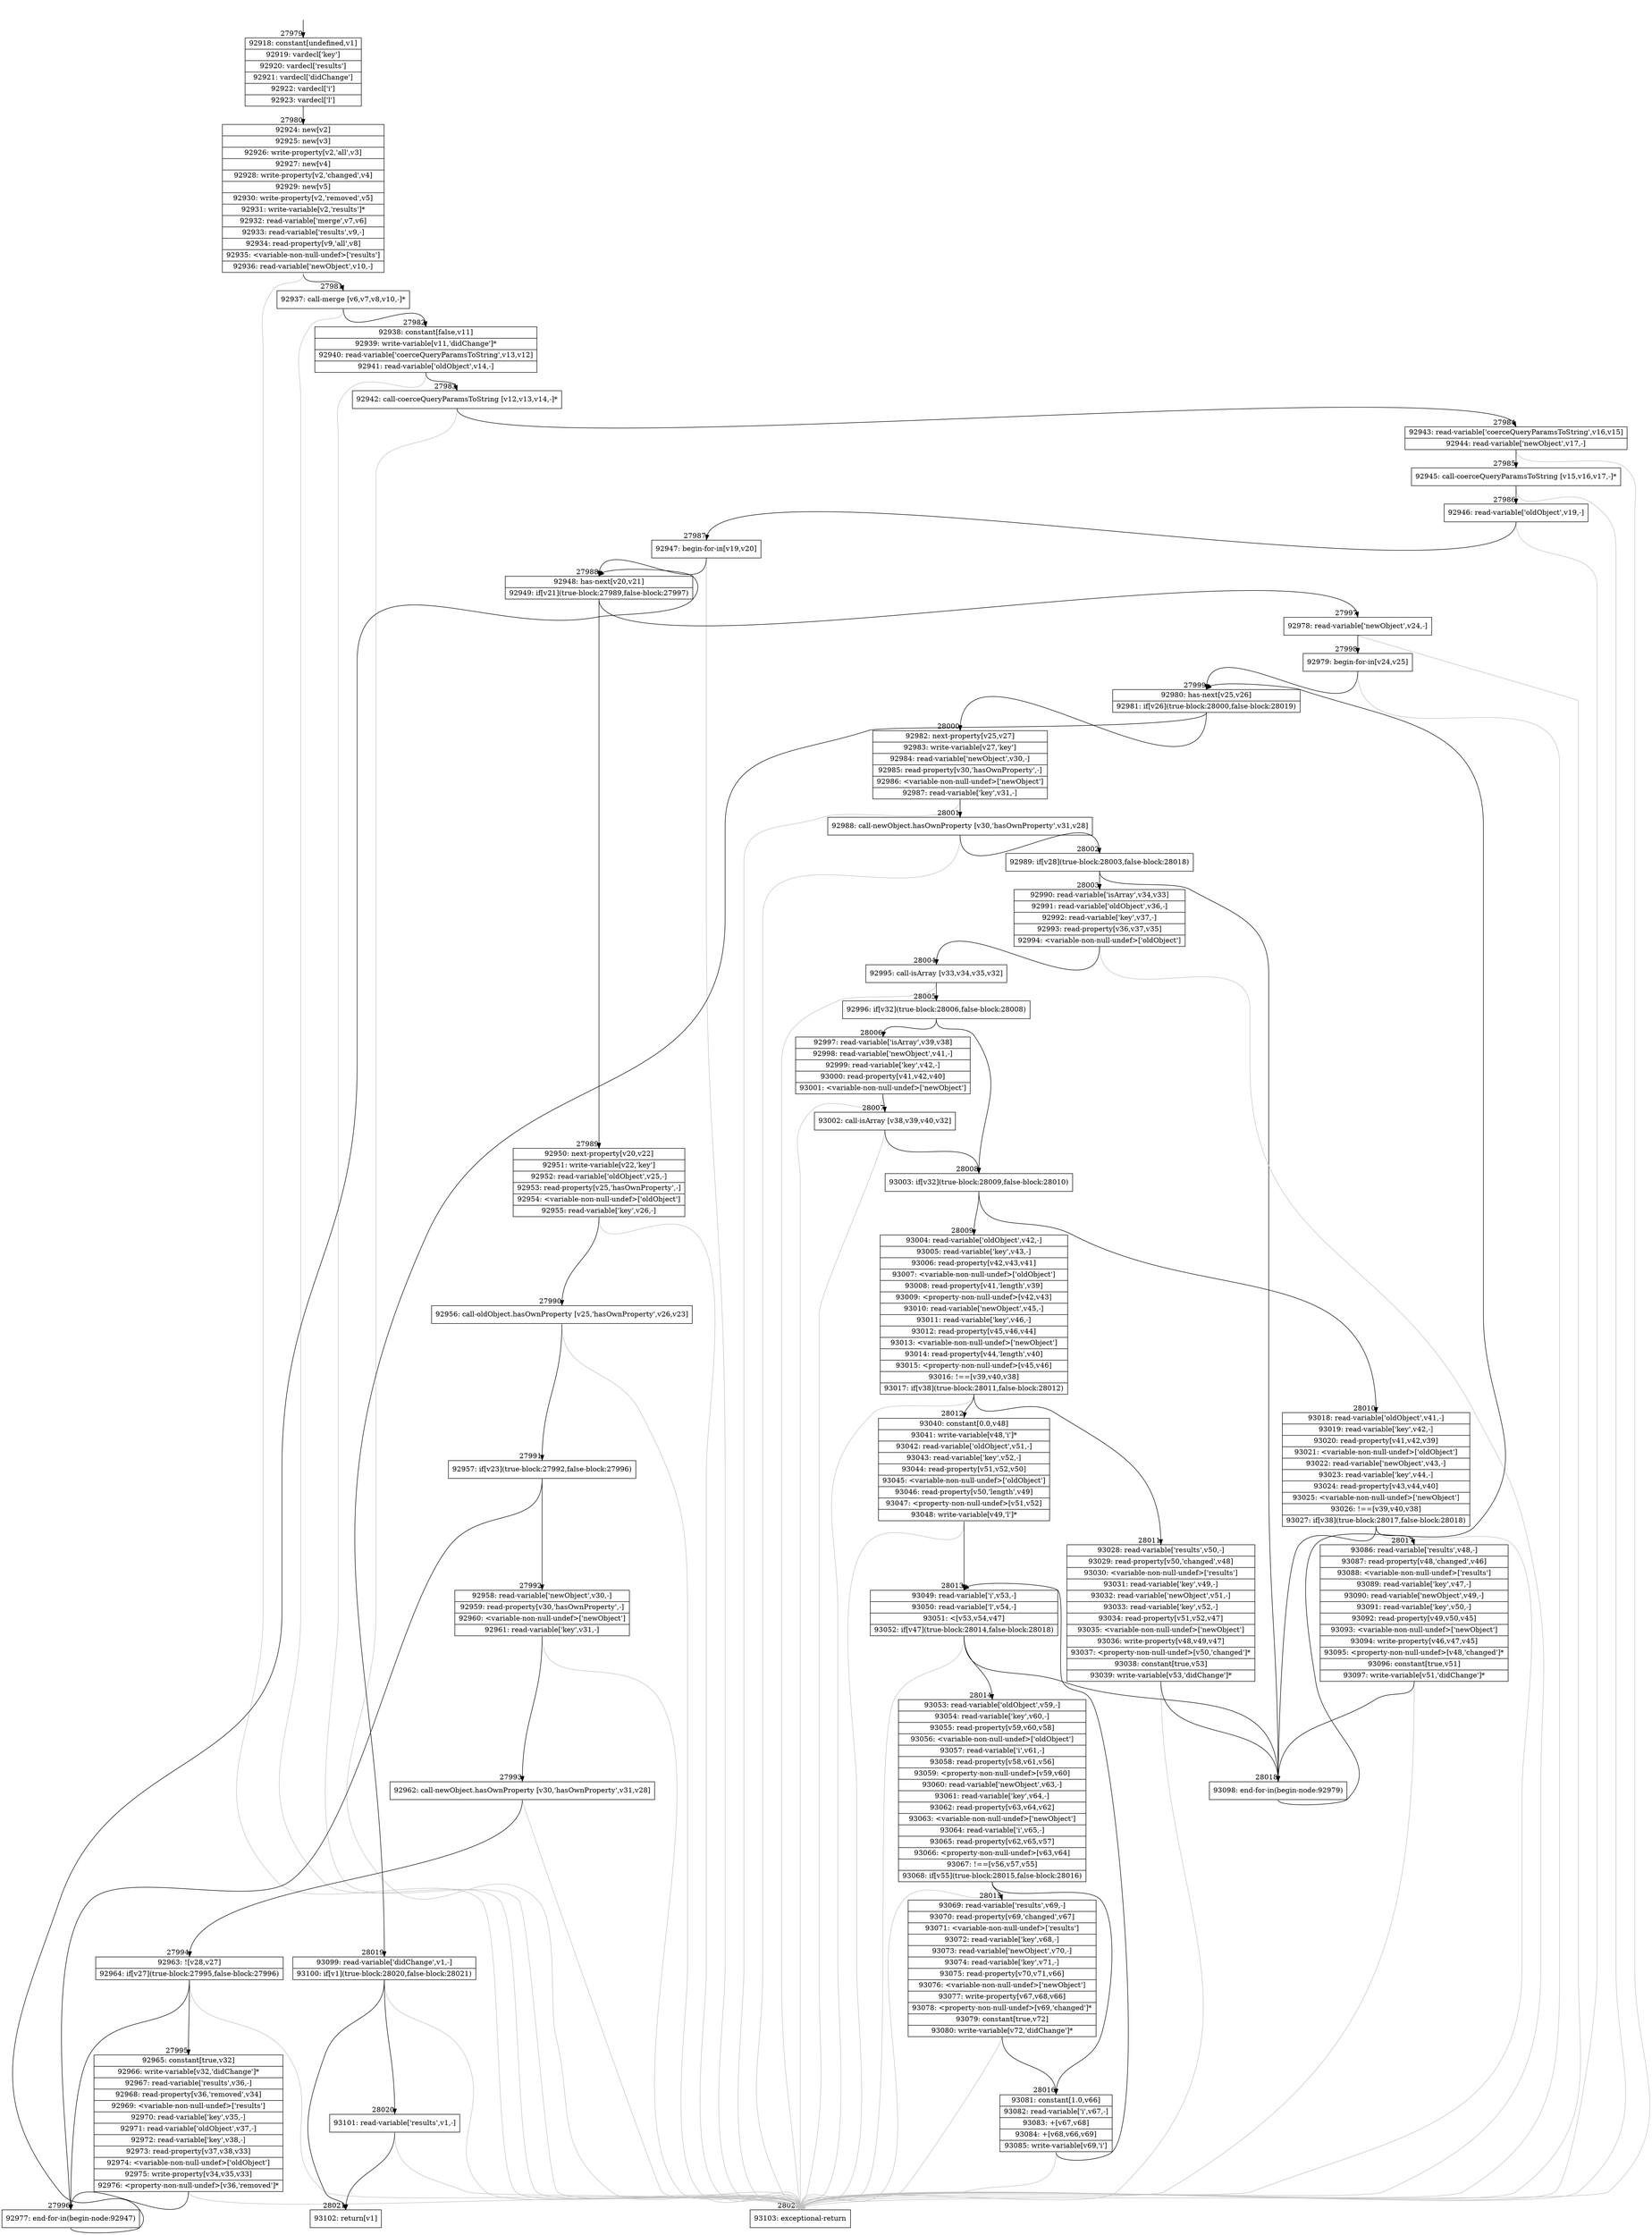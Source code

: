 digraph {
rankdir="TD"
BB_entry2447[shape=none,label=""];
BB_entry2447 -> BB27979 [tailport=s, headport=n, headlabel="    27979"]
BB27979 [shape=record label="{92918: constant[undefined,v1]|92919: vardecl['key']|92920: vardecl['results']|92921: vardecl['didChange']|92922: vardecl['i']|92923: vardecl['l']}" ] 
BB27979 -> BB27980 [tailport=s, headport=n, headlabel="      27980"]
BB27980 [shape=record label="{92924: new[v2]|92925: new[v3]|92926: write-property[v2,'all',v3]|92927: new[v4]|92928: write-property[v2,'changed',v4]|92929: new[v5]|92930: write-property[v2,'removed',v5]|92931: write-variable[v2,'results']*|92932: read-variable['merge',v7,v6]|92933: read-variable['results',v9,-]|92934: read-property[v9,'all',v8]|92935: \<variable-non-null-undef\>['results']|92936: read-variable['newObject',v10,-]}" ] 
BB27980 -> BB27981 [tailport=s, headport=n, headlabel="      27981"]
BB27980 -> BB28022 [tailport=s, headport=n, color=gray, headlabel="      28022"]
BB27981 [shape=record label="{92937: call-merge [v6,v7,v8,v10,-]*}" ] 
BB27981 -> BB27982 [tailport=s, headport=n, headlabel="      27982"]
BB27981 -> BB28022 [tailport=s, headport=n, color=gray]
BB27982 [shape=record label="{92938: constant[false,v11]|92939: write-variable[v11,'didChange']*|92940: read-variable['coerceQueryParamsToString',v13,v12]|92941: read-variable['oldObject',v14,-]}" ] 
BB27982 -> BB27983 [tailport=s, headport=n, headlabel="      27983"]
BB27982 -> BB28022 [tailport=s, headport=n, color=gray]
BB27983 [shape=record label="{92942: call-coerceQueryParamsToString [v12,v13,v14,-]*}" ] 
BB27983 -> BB27984 [tailport=s, headport=n, headlabel="      27984"]
BB27983 -> BB28022 [tailport=s, headport=n, color=gray]
BB27984 [shape=record label="{92943: read-variable['coerceQueryParamsToString',v16,v15]|92944: read-variable['newObject',v17,-]}" ] 
BB27984 -> BB27985 [tailport=s, headport=n, headlabel="      27985"]
BB27984 -> BB28022 [tailport=s, headport=n, color=gray]
BB27985 [shape=record label="{92945: call-coerceQueryParamsToString [v15,v16,v17,-]*}" ] 
BB27985 -> BB27986 [tailport=s, headport=n, headlabel="      27986"]
BB27985 -> BB28022 [tailport=s, headport=n, color=gray]
BB27986 [shape=record label="{92946: read-variable['oldObject',v19,-]}" ] 
BB27986 -> BB27987 [tailport=s, headport=n, headlabel="      27987"]
BB27986 -> BB28022 [tailport=s, headport=n, color=gray]
BB27987 [shape=record label="{92947: begin-for-in[v19,v20]}" ] 
BB27987 -> BB27988 [tailport=s, headport=n, headlabel="      27988"]
BB27987 -> BB28022 [tailport=s, headport=n, color=gray]
BB27988 [shape=record label="{92948: has-next[v20,v21]|92949: if[v21](true-block:27989,false-block:27997)}" ] 
BB27988 -> BB27989 [tailport=s, headport=n, headlabel="      27989"]
BB27988 -> BB27997 [tailport=s, headport=n, headlabel="      27997"]
BB27989 [shape=record label="{92950: next-property[v20,v22]|92951: write-variable[v22,'key']|92952: read-variable['oldObject',v25,-]|92953: read-property[v25,'hasOwnProperty',-]|92954: \<variable-non-null-undef\>['oldObject']|92955: read-variable['key',v26,-]}" ] 
BB27989 -> BB27990 [tailport=s, headport=n, headlabel="      27990"]
BB27989 -> BB28022 [tailport=s, headport=n, color=gray]
BB27990 [shape=record label="{92956: call-oldObject.hasOwnProperty [v25,'hasOwnProperty',v26,v23]}" ] 
BB27990 -> BB27991 [tailport=s, headport=n, headlabel="      27991"]
BB27990 -> BB28022 [tailport=s, headport=n, color=gray]
BB27991 [shape=record label="{92957: if[v23](true-block:27992,false-block:27996)}" ] 
BB27991 -> BB27992 [tailport=s, headport=n, headlabel="      27992"]
BB27991 -> BB27996 [tailport=s, headport=n, headlabel="      27996"]
BB27992 [shape=record label="{92958: read-variable['newObject',v30,-]|92959: read-property[v30,'hasOwnProperty',-]|92960: \<variable-non-null-undef\>['newObject']|92961: read-variable['key',v31,-]}" ] 
BB27992 -> BB27993 [tailport=s, headport=n, headlabel="      27993"]
BB27992 -> BB28022 [tailport=s, headport=n, color=gray]
BB27993 [shape=record label="{92962: call-newObject.hasOwnProperty [v30,'hasOwnProperty',v31,v28]}" ] 
BB27993 -> BB27994 [tailport=s, headport=n, headlabel="      27994"]
BB27993 -> BB28022 [tailport=s, headport=n, color=gray]
BB27994 [shape=record label="{92963: ![v28,v27]|92964: if[v27](true-block:27995,false-block:27996)}" ] 
BB27994 -> BB27995 [tailport=s, headport=n, headlabel="      27995"]
BB27994 -> BB27996 [tailport=s, headport=n]
BB27994 -> BB28022 [tailport=s, headport=n, color=gray]
BB27995 [shape=record label="{92965: constant[true,v32]|92966: write-variable[v32,'didChange']*|92967: read-variable['results',v36,-]|92968: read-property[v36,'removed',v34]|92969: \<variable-non-null-undef\>['results']|92970: read-variable['key',v35,-]|92971: read-variable['oldObject',v37,-]|92972: read-variable['key',v38,-]|92973: read-property[v37,v38,v33]|92974: \<variable-non-null-undef\>['oldObject']|92975: write-property[v34,v35,v33]|92976: \<property-non-null-undef\>[v36,'removed']*}" ] 
BB27995 -> BB27996 [tailport=s, headport=n]
BB27995 -> BB28022 [tailport=s, headport=n, color=gray]
BB27996 [shape=record label="{92977: end-for-in(begin-node:92947)}" ] 
BB27996 -> BB27988 [tailport=s, headport=n]
BB27997 [shape=record label="{92978: read-variable['newObject',v24,-]}" ] 
BB27997 -> BB27998 [tailport=s, headport=n, headlabel="      27998"]
BB27997 -> BB28022 [tailport=s, headport=n, color=gray]
BB27998 [shape=record label="{92979: begin-for-in[v24,v25]}" ] 
BB27998 -> BB27999 [tailport=s, headport=n, headlabel="      27999"]
BB27998 -> BB28022 [tailport=s, headport=n, color=gray]
BB27999 [shape=record label="{92980: has-next[v25,v26]|92981: if[v26](true-block:28000,false-block:28019)}" ] 
BB27999 -> BB28000 [tailport=s, headport=n, headlabel="      28000"]
BB27999 -> BB28019 [tailport=s, headport=n, headlabel="      28019"]
BB28000 [shape=record label="{92982: next-property[v25,v27]|92983: write-variable[v27,'key']|92984: read-variable['newObject',v30,-]|92985: read-property[v30,'hasOwnProperty',-]|92986: \<variable-non-null-undef\>['newObject']|92987: read-variable['key',v31,-]}" ] 
BB28000 -> BB28001 [tailport=s, headport=n, headlabel="      28001"]
BB28000 -> BB28022 [tailport=s, headport=n, color=gray]
BB28001 [shape=record label="{92988: call-newObject.hasOwnProperty [v30,'hasOwnProperty',v31,v28]}" ] 
BB28001 -> BB28002 [tailport=s, headport=n, headlabel="      28002"]
BB28001 -> BB28022 [tailport=s, headport=n, color=gray]
BB28002 [shape=record label="{92989: if[v28](true-block:28003,false-block:28018)}" ] 
BB28002 -> BB28003 [tailport=s, headport=n, headlabel="      28003"]
BB28002 -> BB28018 [tailport=s, headport=n, headlabel="      28018"]
BB28003 [shape=record label="{92990: read-variable['isArray',v34,v33]|92991: read-variable['oldObject',v36,-]|92992: read-variable['key',v37,-]|92993: read-property[v36,v37,v35]|92994: \<variable-non-null-undef\>['oldObject']}" ] 
BB28003 -> BB28004 [tailport=s, headport=n, headlabel="      28004"]
BB28003 -> BB28022 [tailport=s, headport=n, color=gray]
BB28004 [shape=record label="{92995: call-isArray [v33,v34,v35,v32]}" ] 
BB28004 -> BB28005 [tailport=s, headport=n, headlabel="      28005"]
BB28004 -> BB28022 [tailport=s, headport=n, color=gray]
BB28005 [shape=record label="{92996: if[v32](true-block:28006,false-block:28008)}" ] 
BB28005 -> BB28008 [tailport=s, headport=n, headlabel="      28008"]
BB28005 -> BB28006 [tailport=s, headport=n, headlabel="      28006"]
BB28006 [shape=record label="{92997: read-variable['isArray',v39,v38]|92998: read-variable['newObject',v41,-]|92999: read-variable['key',v42,-]|93000: read-property[v41,v42,v40]|93001: \<variable-non-null-undef\>['newObject']}" ] 
BB28006 -> BB28007 [tailport=s, headport=n, headlabel="      28007"]
BB28006 -> BB28022 [tailport=s, headport=n, color=gray]
BB28007 [shape=record label="{93002: call-isArray [v38,v39,v40,v32]}" ] 
BB28007 -> BB28008 [tailport=s, headport=n]
BB28007 -> BB28022 [tailport=s, headport=n, color=gray]
BB28008 [shape=record label="{93003: if[v32](true-block:28009,false-block:28010)}" ] 
BB28008 -> BB28009 [tailport=s, headport=n, headlabel="      28009"]
BB28008 -> BB28010 [tailport=s, headport=n, headlabel="      28010"]
BB28009 [shape=record label="{93004: read-variable['oldObject',v42,-]|93005: read-variable['key',v43,-]|93006: read-property[v42,v43,v41]|93007: \<variable-non-null-undef\>['oldObject']|93008: read-property[v41,'length',v39]|93009: \<property-non-null-undef\>[v42,v43]|93010: read-variable['newObject',v45,-]|93011: read-variable['key',v46,-]|93012: read-property[v45,v46,v44]|93013: \<variable-non-null-undef\>['newObject']|93014: read-property[v44,'length',v40]|93015: \<property-non-null-undef\>[v45,v46]|93016: !==[v39,v40,v38]|93017: if[v38](true-block:28011,false-block:28012)}" ] 
BB28009 -> BB28011 [tailport=s, headport=n, headlabel="      28011"]
BB28009 -> BB28012 [tailport=s, headport=n, headlabel="      28012"]
BB28009 -> BB28022 [tailport=s, headport=n, color=gray]
BB28010 [shape=record label="{93018: read-variable['oldObject',v41,-]|93019: read-variable['key',v42,-]|93020: read-property[v41,v42,v39]|93021: \<variable-non-null-undef\>['oldObject']|93022: read-variable['newObject',v43,-]|93023: read-variable['key',v44,-]|93024: read-property[v43,v44,v40]|93025: \<variable-non-null-undef\>['newObject']|93026: !==[v39,v40,v38]|93027: if[v38](true-block:28017,false-block:28018)}" ] 
BB28010 -> BB28017 [tailport=s, headport=n, headlabel="      28017"]
BB28010 -> BB28018 [tailport=s, headport=n]
BB28010 -> BB28022 [tailport=s, headport=n, color=gray]
BB28011 [shape=record label="{93028: read-variable['results',v50,-]|93029: read-property[v50,'changed',v48]|93030: \<variable-non-null-undef\>['results']|93031: read-variable['key',v49,-]|93032: read-variable['newObject',v51,-]|93033: read-variable['key',v52,-]|93034: read-property[v51,v52,v47]|93035: \<variable-non-null-undef\>['newObject']|93036: write-property[v48,v49,v47]|93037: \<property-non-null-undef\>[v50,'changed']*|93038: constant[true,v53]|93039: write-variable[v53,'didChange']*}" ] 
BB28011 -> BB28018 [tailport=s, headport=n]
BB28011 -> BB28022 [tailport=s, headport=n, color=gray]
BB28012 [shape=record label="{93040: constant[0.0,v48]|93041: write-variable[v48,'i']*|93042: read-variable['oldObject',v51,-]|93043: read-variable['key',v52,-]|93044: read-property[v51,v52,v50]|93045: \<variable-non-null-undef\>['oldObject']|93046: read-property[v50,'length',v49]|93047: \<property-non-null-undef\>[v51,v52]|93048: write-variable[v49,'l']*}" ] 
BB28012 -> BB28013 [tailport=s, headport=n, headlabel="      28013"]
BB28012 -> BB28022 [tailport=s, headport=n, color=gray]
BB28013 [shape=record label="{93049: read-variable['i',v53,-]|93050: read-variable['l',v54,-]|93051: \<[v53,v54,v47]|93052: if[v47](true-block:28014,false-block:28018)}" ] 
BB28013 -> BB28014 [tailport=s, headport=n, headlabel="      28014"]
BB28013 -> BB28018 [tailport=s, headport=n]
BB28013 -> BB28022 [tailport=s, headport=n, color=gray]
BB28014 [shape=record label="{93053: read-variable['oldObject',v59,-]|93054: read-variable['key',v60,-]|93055: read-property[v59,v60,v58]|93056: \<variable-non-null-undef\>['oldObject']|93057: read-variable['i',v61,-]|93058: read-property[v58,v61,v56]|93059: \<property-non-null-undef\>[v59,v60]|93060: read-variable['newObject',v63,-]|93061: read-variable['key',v64,-]|93062: read-property[v63,v64,v62]|93063: \<variable-non-null-undef\>['newObject']|93064: read-variable['i',v65,-]|93065: read-property[v62,v65,v57]|93066: \<property-non-null-undef\>[v63,v64]|93067: !==[v56,v57,v55]|93068: if[v55](true-block:28015,false-block:28016)}" ] 
BB28014 -> BB28015 [tailport=s, headport=n, headlabel="      28015"]
BB28014 -> BB28016 [tailport=s, headport=n, headlabel="      28016"]
BB28014 -> BB28022 [tailport=s, headport=n, color=gray]
BB28015 [shape=record label="{93069: read-variable['results',v69,-]|93070: read-property[v69,'changed',v67]|93071: \<variable-non-null-undef\>['results']|93072: read-variable['key',v68,-]|93073: read-variable['newObject',v70,-]|93074: read-variable['key',v71,-]|93075: read-property[v70,v71,v66]|93076: \<variable-non-null-undef\>['newObject']|93077: write-property[v67,v68,v66]|93078: \<property-non-null-undef\>[v69,'changed']*|93079: constant[true,v72]|93080: write-variable[v72,'didChange']*}" ] 
BB28015 -> BB28016 [tailport=s, headport=n]
BB28015 -> BB28022 [tailport=s, headport=n, color=gray]
BB28016 [shape=record label="{93081: constant[1.0,v66]|93082: read-variable['i',v67,-]|93083: +[v67,v68]|93084: +[v68,v66,v69]|93085: write-variable[v69,'i']}" ] 
BB28016 -> BB28013 [tailport=s, headport=n]
BB28016 -> BB28022 [tailport=s, headport=n, color=gray]
BB28017 [shape=record label="{93086: read-variable['results',v48,-]|93087: read-property[v48,'changed',v46]|93088: \<variable-non-null-undef\>['results']|93089: read-variable['key',v47,-]|93090: read-variable['newObject',v49,-]|93091: read-variable['key',v50,-]|93092: read-property[v49,v50,v45]|93093: \<variable-non-null-undef\>['newObject']|93094: write-property[v46,v47,v45]|93095: \<property-non-null-undef\>[v48,'changed']*|93096: constant[true,v51]|93097: write-variable[v51,'didChange']*}" ] 
BB28017 -> BB28018 [tailport=s, headport=n]
BB28017 -> BB28022 [tailport=s, headport=n, color=gray]
BB28018 [shape=record label="{93098: end-for-in(begin-node:92979)}" ] 
BB28018 -> BB27999 [tailport=s, headport=n]
BB28019 [shape=record label="{93099: read-variable['didChange',v1,-]|93100: if[v1](true-block:28020,false-block:28021)}" ] 
BB28019 -> BB28021 [tailport=s, headport=n, headlabel="      28021"]
BB28019 -> BB28020 [tailport=s, headport=n, headlabel="      28020"]
BB28019 -> BB28022 [tailport=s, headport=n, color=gray]
BB28020 [shape=record label="{93101: read-variable['results',v1,-]}" ] 
BB28020 -> BB28021 [tailport=s, headport=n]
BB28020 -> BB28022 [tailport=s, headport=n, color=gray]
BB28021 [shape=record label="{93102: return[v1]}" ] 
BB28022 [shape=record label="{93103: exceptional-return}" ] 
//#$~ 50186
}
